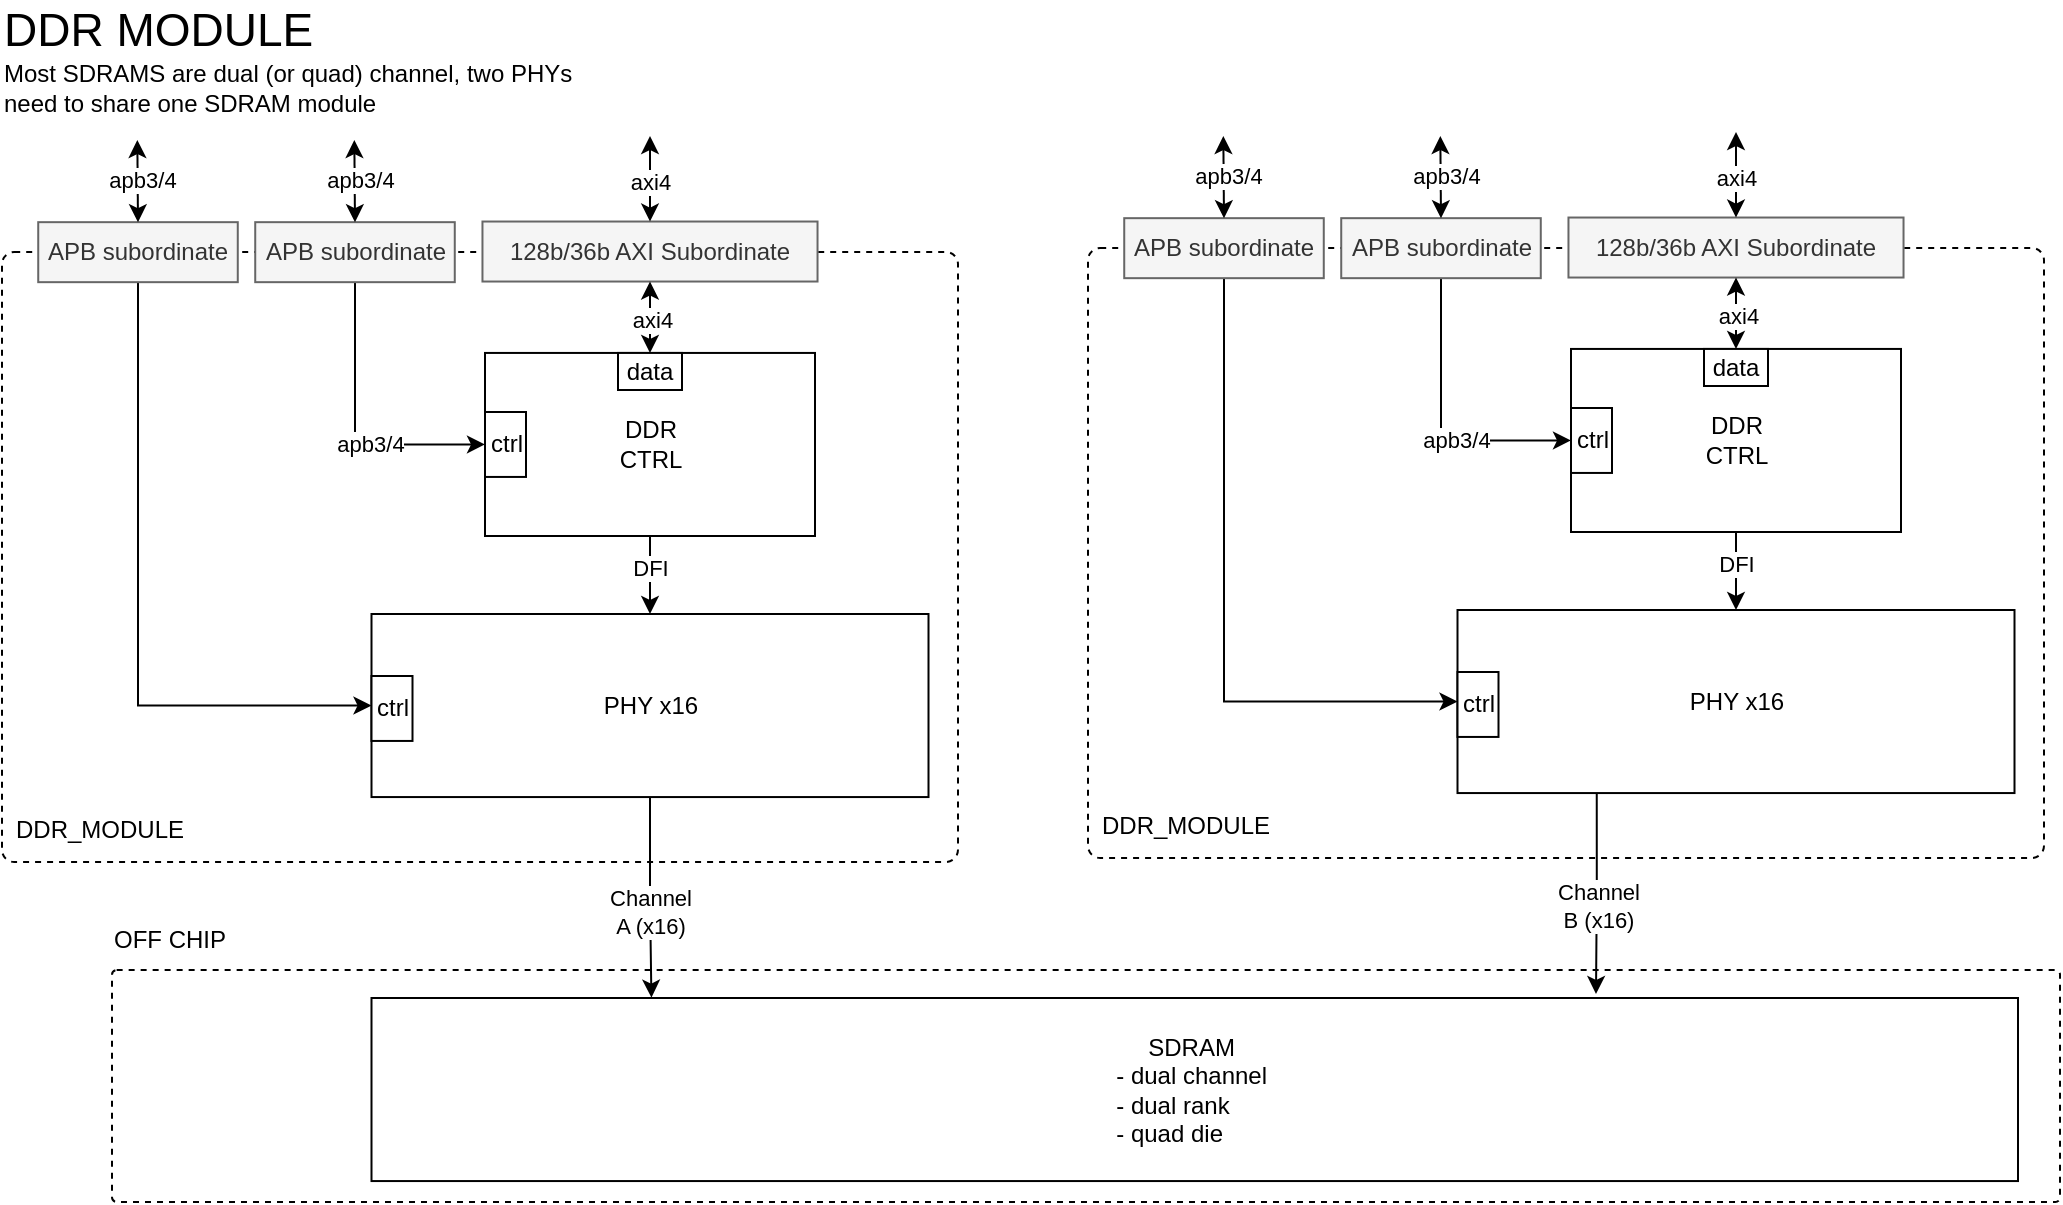 <mxfile version="23.1.5" type="embed" pages="2">
  <diagram id="9HVGjTfUsUy2gqGVubQJ" name="TSMC/SNPS">
    <mxGraphModel dx="-2913" dy="-1177" grid="1" gridSize="1" guides="1" tooltips="1" connect="1" arrows="1" fold="1" page="1" pageScale="1" pageWidth="827" pageHeight="1169" math="0" shadow="0">
      <root>
        <mxCell id="0" />
        <mxCell id="1" parent="0" />
        <mxCell id="fGbZRRczLxyMXtFy3JII-4" value="" style="rounded=1;whiteSpace=wrap;html=1;dashed=1;align=center;verticalAlign=middle;arcSize=2;fillColor=default;" parent="1" vertex="1">
          <mxGeometry x="5350" y="2966" width="974" height="116" as="geometry" />
        </mxCell>
        <mxCell id="qGXmZ7wfK9wXLIBla1jH-1" value="" style="rounded=1;whiteSpace=wrap;html=1;dashed=1;align=center;verticalAlign=middle;arcSize=2;fillColor=default;" parent="1" vertex="1">
          <mxGeometry x="5295" y="2607" width="478" height="305" as="geometry" />
        </mxCell>
        <mxCell id="qGXmZ7wfK9wXLIBla1jH-2" value="128b/36b AXI Subordinate" style="rounded=0;whiteSpace=wrap;html=1;horizontal=0;fillColor=#f5f5f5;strokeColor=#666666;rotation=90;fontColor=#333333;" parent="1" vertex="1">
          <mxGeometry x="5604" y="2523" width="30" height="167.53" as="geometry" />
        </mxCell>
        <mxCell id="qGXmZ7wfK9wXLIBla1jH-44" value="" style="endArrow=classic;html=1;rounded=0;fontColor=#000000;startArrow=classic;startFill=1;exitX=0;exitY=0.5;exitDx=0;exitDy=0;" parent="1" source="qGXmZ7wfK9wXLIBla1jH-2" edge="1">
          <mxGeometry width="50" height="50" relative="1" as="geometry">
            <mxPoint x="5611.54" y="2593" as="sourcePoint" />
            <mxPoint x="5619" y="2549" as="targetPoint" />
          </mxGeometry>
        </mxCell>
        <mxCell id="qGXmZ7wfK9wXLIBla1jH-74" value="axi4" style="edgeLabel;html=1;align=center;verticalAlign=middle;resizable=0;points=[];" parent="qGXmZ7wfK9wXLIBla1jH-44" vertex="1" connectable="0">
          <mxGeometry x="-0.049" relative="1" as="geometry">
            <mxPoint as="offset" />
          </mxGeometry>
        </mxCell>
        <mxCell id="fGbZRRczLxyMXtFy3JII-9" style="edgeStyle=orthogonalEdgeStyle;rounded=0;orthogonalLoop=1;jettySize=auto;html=1;exitX=0.5;exitY=1;exitDx=0;exitDy=0;entryX=0.5;entryY=0;entryDx=0;entryDy=0;" parent="1" source="qGXmZ7wfK9wXLIBla1jH-55" target="fGbZRRczLxyMXtFy3JII-1" edge="1">
          <mxGeometry relative="1" as="geometry" />
        </mxCell>
        <mxCell id="fGbZRRczLxyMXtFy3JII-10" value="DFI" style="edgeLabel;html=1;align=center;verticalAlign=middle;resizable=0;points=[];" parent="fGbZRRczLxyMXtFy3JII-9" connectable="0" vertex="1">
          <mxGeometry x="-0.189" relative="1" as="geometry">
            <mxPoint as="offset" />
          </mxGeometry>
        </mxCell>
        <mxCell id="qGXmZ7wfK9wXLIBla1jH-55" value="DDR&lt;br&gt;CTRL" style="whiteSpace=wrap;html=1;" parent="1" vertex="1">
          <mxGeometry x="5536.5" y="2657.47" width="165" height="91.53" as="geometry" />
        </mxCell>
        <mxCell id="qGXmZ7wfK9wXLIBla1jH-57" value="" style="endArrow=classic;html=1;rounded=0;fontColor=#000000;startArrow=classic;startFill=1;exitX=0.5;exitY=0;exitDx=0;exitDy=0;entryX=1;entryY=0.5;entryDx=0;entryDy=0;" parent="1" source="qGXmZ7wfK9wXLIBla1jH-55" target="qGXmZ7wfK9wXLIBla1jH-2" edge="1">
          <mxGeometry width="50" height="50" relative="1" as="geometry">
            <mxPoint x="5610.54" y="2664.99" as="sourcePoint" />
            <mxPoint x="5610.54" y="2620.99" as="targetPoint" />
          </mxGeometry>
        </mxCell>
        <mxCell id="qGXmZ7wfK9wXLIBla1jH-75" value="axi4" style="edgeLabel;html=1;align=center;verticalAlign=middle;resizable=0;points=[];" parent="qGXmZ7wfK9wXLIBla1jH-57" vertex="1" connectable="0">
          <mxGeometry x="-0.034" y="-1" relative="1" as="geometry">
            <mxPoint as="offset" />
          </mxGeometry>
        </mxCell>
        <mxCell id="qGXmZ7wfK9wXLIBla1jH-81" value="DDR_MODULE" style="text;html=1;strokeColor=none;fillColor=none;align=center;verticalAlign=middle;whiteSpace=wrap;rounded=0;" parent="1" vertex="1">
          <mxGeometry x="5314" y="2881" width="60" height="30" as="geometry" />
        </mxCell>
        <mxCell id="fGbZRRczLxyMXtFy3JII-27" style="edgeStyle=orthogonalEdgeStyle;rounded=0;orthogonalLoop=1;jettySize=auto;html=1;exitX=1;exitY=0.5;exitDx=0;exitDy=0;entryX=0;entryY=0.5;entryDx=0;entryDy=0;" parent="1" source="jSoi9XGv0BYkDWe7rzDO-1" target="qGXmZ7wfK9wXLIBla1jH-55" edge="1">
          <mxGeometry relative="1" as="geometry" />
        </mxCell>
        <mxCell id="fGbZRRczLxyMXtFy3JII-28" value="apb3/4" style="edgeLabel;html=1;align=center;verticalAlign=middle;resizable=0;points=[];" parent="fGbZRRczLxyMXtFy3JII-27" connectable="0" vertex="1">
          <mxGeometry x="0.205" relative="1" as="geometry">
            <mxPoint as="offset" />
          </mxGeometry>
        </mxCell>
        <mxCell id="jSoi9XGv0BYkDWe7rzDO-1" value="APB subordinate" style="rounded=0;whiteSpace=wrap;html=1;horizontal=0;fillColor=#f5f5f5;strokeColor=#666666;rotation=90;fontColor=#333333;" parent="1" vertex="1">
          <mxGeometry x="5456.5" y="2557.2" width="30" height="99.77" as="geometry" />
        </mxCell>
        <mxCell id="jSoi9XGv0BYkDWe7rzDO-2" value="" style="endArrow=classic;html=1;rounded=0;fontColor=#000000;startArrow=classic;startFill=1;exitX=0;exitY=0.5;exitDx=0;exitDy=0;" parent="1" source="jSoi9XGv0BYkDWe7rzDO-1" edge="1">
          <mxGeometry width="50" height="50" relative="1" as="geometry">
            <mxPoint x="5466" y="2589" as="sourcePoint" />
            <mxPoint x="5471.16" y="2551" as="targetPoint" />
          </mxGeometry>
        </mxCell>
        <mxCell id="jSoi9XGv0BYkDWe7rzDO-3" value="apb3/4" style="edgeLabel;html=1;align=center;verticalAlign=middle;resizable=0;points=[];" parent="jSoi9XGv0BYkDWe7rzDO-2" vertex="1" connectable="0">
          <mxGeometry x="0.023" y="-2" relative="1" as="geometry">
            <mxPoint as="offset" />
          </mxGeometry>
        </mxCell>
        <mxCell id="fGbZRRczLxyMXtFy3JII-7" style="edgeStyle=orthogonalEdgeStyle;rounded=0;orthogonalLoop=1;jettySize=auto;html=1;exitX=0.5;exitY=1;exitDx=0;exitDy=0;entryX=0.17;entryY=-0.002;entryDx=0;entryDy=0;entryPerimeter=0;" parent="1" source="fGbZRRczLxyMXtFy3JII-1" target="fGbZRRczLxyMXtFy3JII-3" edge="1">
          <mxGeometry relative="1" as="geometry" />
        </mxCell>
        <mxCell id="fGbZRRczLxyMXtFy3JII-11" value="Channel&lt;br&gt;A (x16)" style="edgeLabel;html=1;align=center;verticalAlign=middle;resizable=0;points=[];" parent="fGbZRRczLxyMXtFy3JII-7" connectable="0" vertex="1">
          <mxGeometry x="-0.051" y="-1" relative="1" as="geometry">
            <mxPoint x="1" y="9" as="offset" />
          </mxGeometry>
        </mxCell>
        <mxCell id="fGbZRRczLxyMXtFy3JII-1" value="PHY x16" style="whiteSpace=wrap;html=1;" parent="1" vertex="1">
          <mxGeometry x="5479.75" y="2788" width="278.5" height="91.53" as="geometry" />
        </mxCell>
        <mxCell id="fGbZRRczLxyMXtFy3JII-3" value="SDRAM&lt;span style=&quot;text-align: left;&quot;&gt;&amp;nbsp;&lt;/span&gt;&lt;br&gt;&lt;div style=&quot;text-align: left;&quot;&gt;- dual channel&amp;nbsp;&lt;/div&gt;&lt;div style=&quot;text-align: left;&quot;&gt;- dual rank&lt;/div&gt;&lt;div style=&quot;text-align: left;&quot;&gt;- quad die&lt;/div&gt;" style="whiteSpace=wrap;html=1;" parent="1" vertex="1">
          <mxGeometry x="5479.75" y="2980" width="823.25" height="91.53" as="geometry" />
        </mxCell>
        <mxCell id="fGbZRRczLxyMXtFy3JII-5" value="OFF CHIP" style="text;html=1;strokeColor=none;fillColor=none;align=center;verticalAlign=middle;whiteSpace=wrap;rounded=0;" parent="1" vertex="1">
          <mxGeometry x="5349" y="2936" width="60" height="30" as="geometry" />
        </mxCell>
        <mxCell id="fGbZRRczLxyMXtFy3JII-36" value="ctrl" style="whiteSpace=wrap;html=1;" parent="1" vertex="1">
          <mxGeometry x="5536.5" y="2687" width="20.5" height="32.47" as="geometry" />
        </mxCell>
        <mxCell id="fGbZRRczLxyMXtFy3JII-37" value="data" style="whiteSpace=wrap;html=1;" parent="1" vertex="1">
          <mxGeometry x="5603" y="2657.47" width="32" height="18.53" as="geometry" />
        </mxCell>
        <mxCell id="a-m9kItA0TnQh4-NYRQA-4" style="edgeStyle=orthogonalEdgeStyle;rounded=0;orthogonalLoop=1;jettySize=auto;html=1;exitX=1;exitY=0.5;exitDx=0;exitDy=0;entryX=0;entryY=0.5;entryDx=0;entryDy=0;" parent="1" source="a-m9kItA0TnQh4-NYRQA-1" target="fGbZRRczLxyMXtFy3JII-1" edge="1">
          <mxGeometry relative="1" as="geometry" />
        </mxCell>
        <mxCell id="a-m9kItA0TnQh4-NYRQA-1" value="APB subordinate" style="rounded=0;whiteSpace=wrap;html=1;horizontal=0;fillColor=#f5f5f5;strokeColor=#666666;rotation=90;fontColor=#333333;" parent="1" vertex="1">
          <mxGeometry x="5348" y="2557.2" width="30" height="99.77" as="geometry" />
        </mxCell>
        <mxCell id="a-m9kItA0TnQh4-NYRQA-2" value="" style="endArrow=classic;html=1;rounded=0;fontColor=#000000;startArrow=classic;startFill=1;exitX=0;exitY=0.5;exitDx=0;exitDy=0;" parent="1" source="a-m9kItA0TnQh4-NYRQA-1" edge="1">
          <mxGeometry width="50" height="50" relative="1" as="geometry">
            <mxPoint x="5357.5" y="2589" as="sourcePoint" />
            <mxPoint x="5362.66" y="2551" as="targetPoint" />
          </mxGeometry>
        </mxCell>
        <mxCell id="a-m9kItA0TnQh4-NYRQA-3" value="apb3/4" style="edgeLabel;html=1;align=center;verticalAlign=middle;resizable=0;points=[];" parent="a-m9kItA0TnQh4-NYRQA-2" connectable="0" vertex="1">
          <mxGeometry x="0.023" y="-2" relative="1" as="geometry">
            <mxPoint as="offset" />
          </mxGeometry>
        </mxCell>
        <mxCell id="a-m9kItA0TnQh4-NYRQA-5" value="ctrl" style="whiteSpace=wrap;html=1;" parent="1" vertex="1">
          <mxGeometry x="5479.75" y="2819" width="20.5" height="32.47" as="geometry" />
        </mxCell>
        <mxCell id="a-m9kItA0TnQh4-NYRQA-6" value="" style="rounded=1;whiteSpace=wrap;html=1;dashed=1;align=center;verticalAlign=middle;arcSize=2;fillColor=default;" parent="1" vertex="1">
          <mxGeometry x="5838" y="2605" width="478" height="305" as="geometry" />
        </mxCell>
        <mxCell id="a-m9kItA0TnQh4-NYRQA-7" value="128b/36b AXI Subordinate" style="rounded=0;whiteSpace=wrap;html=1;horizontal=0;fillColor=#f5f5f5;strokeColor=#666666;rotation=90;fontColor=#333333;" parent="1" vertex="1">
          <mxGeometry x="6147" y="2521" width="30" height="167.53" as="geometry" />
        </mxCell>
        <mxCell id="a-m9kItA0TnQh4-NYRQA-8" value="" style="endArrow=classic;html=1;rounded=0;fontColor=#000000;startArrow=classic;startFill=1;exitX=0;exitY=0.5;exitDx=0;exitDy=0;" parent="1" source="a-m9kItA0TnQh4-NYRQA-7" edge="1">
          <mxGeometry width="50" height="50" relative="1" as="geometry">
            <mxPoint x="6154.54" y="2591" as="sourcePoint" />
            <mxPoint x="6162" y="2547" as="targetPoint" />
          </mxGeometry>
        </mxCell>
        <mxCell id="a-m9kItA0TnQh4-NYRQA-9" value="axi4" style="edgeLabel;html=1;align=center;verticalAlign=middle;resizable=0;points=[];" parent="a-m9kItA0TnQh4-NYRQA-8" connectable="0" vertex="1">
          <mxGeometry x="-0.049" relative="1" as="geometry">
            <mxPoint as="offset" />
          </mxGeometry>
        </mxCell>
        <mxCell id="a-m9kItA0TnQh4-NYRQA-10" style="edgeStyle=orthogonalEdgeStyle;rounded=0;orthogonalLoop=1;jettySize=auto;html=1;exitX=0.5;exitY=1;exitDx=0;exitDy=0;entryX=0.5;entryY=0;entryDx=0;entryDy=0;" parent="1" source="a-m9kItA0TnQh4-NYRQA-12" target="a-m9kItA0TnQh4-NYRQA-25" edge="1">
          <mxGeometry relative="1" as="geometry" />
        </mxCell>
        <mxCell id="a-m9kItA0TnQh4-NYRQA-11" value="DFI" style="edgeLabel;html=1;align=center;verticalAlign=middle;resizable=0;points=[];" parent="a-m9kItA0TnQh4-NYRQA-10" connectable="0" vertex="1">
          <mxGeometry x="-0.189" relative="1" as="geometry">
            <mxPoint as="offset" />
          </mxGeometry>
        </mxCell>
        <mxCell id="a-m9kItA0TnQh4-NYRQA-12" value="DDR&lt;br&gt;CTRL" style="whiteSpace=wrap;html=1;" parent="1" vertex="1">
          <mxGeometry x="6079.5" y="2655.47" width="165" height="91.53" as="geometry" />
        </mxCell>
        <mxCell id="a-m9kItA0TnQh4-NYRQA-13" value="" style="endArrow=classic;html=1;rounded=0;fontColor=#000000;startArrow=classic;startFill=1;exitX=0.5;exitY=0;exitDx=0;exitDy=0;entryX=1;entryY=0.5;entryDx=0;entryDy=0;" parent="1" source="a-m9kItA0TnQh4-NYRQA-12" target="a-m9kItA0TnQh4-NYRQA-7" edge="1">
          <mxGeometry width="50" height="50" relative="1" as="geometry">
            <mxPoint x="6153.54" y="2662.99" as="sourcePoint" />
            <mxPoint x="6153.54" y="2618.99" as="targetPoint" />
          </mxGeometry>
        </mxCell>
        <mxCell id="a-m9kItA0TnQh4-NYRQA-14" value="axi4" style="edgeLabel;html=1;align=center;verticalAlign=middle;resizable=0;points=[];" parent="a-m9kItA0TnQh4-NYRQA-13" connectable="0" vertex="1">
          <mxGeometry x="-0.034" y="-1" relative="1" as="geometry">
            <mxPoint as="offset" />
          </mxGeometry>
        </mxCell>
        <mxCell id="a-m9kItA0TnQh4-NYRQA-15" value="DDR_MODULE" style="text;html=1;strokeColor=none;fillColor=none;align=center;verticalAlign=middle;whiteSpace=wrap;rounded=0;" parent="1" vertex="1">
          <mxGeometry x="5857" y="2879" width="60" height="30" as="geometry" />
        </mxCell>
        <mxCell id="a-m9kItA0TnQh4-NYRQA-16" style="edgeStyle=orthogonalEdgeStyle;rounded=0;orthogonalLoop=1;jettySize=auto;html=1;exitX=1;exitY=0.5;exitDx=0;exitDy=0;entryX=0;entryY=0.5;entryDx=0;entryDy=0;" parent="1" source="a-m9kItA0TnQh4-NYRQA-18" target="a-m9kItA0TnQh4-NYRQA-12" edge="1">
          <mxGeometry relative="1" as="geometry" />
        </mxCell>
        <mxCell id="a-m9kItA0TnQh4-NYRQA-17" value="apb3/4" style="edgeLabel;html=1;align=center;verticalAlign=middle;resizable=0;points=[];" parent="a-m9kItA0TnQh4-NYRQA-16" connectable="0" vertex="1">
          <mxGeometry x="0.205" relative="1" as="geometry">
            <mxPoint as="offset" />
          </mxGeometry>
        </mxCell>
        <mxCell id="a-m9kItA0TnQh4-NYRQA-18" value="APB subordinate" style="rounded=0;whiteSpace=wrap;html=1;horizontal=0;fillColor=#f5f5f5;strokeColor=#666666;rotation=90;fontColor=#333333;" parent="1" vertex="1">
          <mxGeometry x="5999.5" y="2555.2" width="30" height="99.77" as="geometry" />
        </mxCell>
        <mxCell id="a-m9kItA0TnQh4-NYRQA-19" value="" style="endArrow=classic;html=1;rounded=0;fontColor=#000000;startArrow=classic;startFill=1;exitX=0;exitY=0.5;exitDx=0;exitDy=0;" parent="1" source="a-m9kItA0TnQh4-NYRQA-18" edge="1">
          <mxGeometry width="50" height="50" relative="1" as="geometry">
            <mxPoint x="6009" y="2587" as="sourcePoint" />
            <mxPoint x="6014.16" y="2549" as="targetPoint" />
          </mxGeometry>
        </mxCell>
        <mxCell id="a-m9kItA0TnQh4-NYRQA-20" value="apb3/4" style="edgeLabel;html=1;align=center;verticalAlign=middle;resizable=0;points=[];" parent="a-m9kItA0TnQh4-NYRQA-19" connectable="0" vertex="1">
          <mxGeometry x="0.023" y="-2" relative="1" as="geometry">
            <mxPoint as="offset" />
          </mxGeometry>
        </mxCell>
        <mxCell id="a-m9kItA0TnQh4-NYRQA-21" style="edgeStyle=orthogonalEdgeStyle;rounded=0;orthogonalLoop=1;jettySize=auto;html=1;exitX=0.25;exitY=1;exitDx=0;exitDy=0;entryX=0.25;entryY=0;entryDx=0;entryDy=0;" parent="1" source="a-m9kItA0TnQh4-NYRQA-25" edge="1">
          <mxGeometry relative="1" as="geometry">
            <mxPoint x="6092" y="2978" as="targetPoint" />
          </mxGeometry>
        </mxCell>
        <mxCell id="a-m9kItA0TnQh4-NYRQA-22" value="Channel&lt;br&gt;B (x16)" style="edgeLabel;html=1;align=center;verticalAlign=middle;resizable=0;points=[];" parent="a-m9kItA0TnQh4-NYRQA-21" connectable="0" vertex="1">
          <mxGeometry x="-0.051" y="-1" relative="1" as="geometry">
            <mxPoint x="1" y="9" as="offset" />
          </mxGeometry>
        </mxCell>
        <mxCell id="a-m9kItA0TnQh4-NYRQA-25" value="PHY x16" style="whiteSpace=wrap;html=1;" parent="1" vertex="1">
          <mxGeometry x="6022.75" y="2786" width="278.5" height="91.53" as="geometry" />
        </mxCell>
        <mxCell id="a-m9kItA0TnQh4-NYRQA-27" value="ctrl" style="whiteSpace=wrap;html=1;" parent="1" vertex="1">
          <mxGeometry x="6079.5" y="2685" width="20.5" height="32.47" as="geometry" />
        </mxCell>
        <mxCell id="a-m9kItA0TnQh4-NYRQA-28" value="data" style="whiteSpace=wrap;html=1;" parent="1" vertex="1">
          <mxGeometry x="6146" y="2655.47" width="32" height="18.53" as="geometry" />
        </mxCell>
        <mxCell id="a-m9kItA0TnQh4-NYRQA-29" style="edgeStyle=orthogonalEdgeStyle;rounded=0;orthogonalLoop=1;jettySize=auto;html=1;exitX=1;exitY=0.5;exitDx=0;exitDy=0;entryX=0;entryY=0.5;entryDx=0;entryDy=0;" parent="1" source="a-m9kItA0TnQh4-NYRQA-30" target="a-m9kItA0TnQh4-NYRQA-25" edge="1">
          <mxGeometry relative="1" as="geometry" />
        </mxCell>
        <mxCell id="a-m9kItA0TnQh4-NYRQA-30" value="APB subordinate" style="rounded=0;whiteSpace=wrap;html=1;horizontal=0;fillColor=#f5f5f5;strokeColor=#666666;rotation=90;fontColor=#333333;" parent="1" vertex="1">
          <mxGeometry x="5891" y="2555.2" width="30" height="99.77" as="geometry" />
        </mxCell>
        <mxCell id="a-m9kItA0TnQh4-NYRQA-31" value="" style="endArrow=classic;html=1;rounded=0;fontColor=#000000;startArrow=classic;startFill=1;exitX=0;exitY=0.5;exitDx=0;exitDy=0;" parent="1" source="a-m9kItA0TnQh4-NYRQA-30" edge="1">
          <mxGeometry width="50" height="50" relative="1" as="geometry">
            <mxPoint x="5900.5" y="2587" as="sourcePoint" />
            <mxPoint x="5905.66" y="2549" as="targetPoint" />
          </mxGeometry>
        </mxCell>
        <mxCell id="a-m9kItA0TnQh4-NYRQA-32" value="apb3/4" style="edgeLabel;html=1;align=center;verticalAlign=middle;resizable=0;points=[];" parent="a-m9kItA0TnQh4-NYRQA-31" connectable="0" vertex="1">
          <mxGeometry x="0.023" y="-2" relative="1" as="geometry">
            <mxPoint as="offset" />
          </mxGeometry>
        </mxCell>
        <mxCell id="a-m9kItA0TnQh4-NYRQA-33" value="ctrl" style="whiteSpace=wrap;html=1;" parent="1" vertex="1">
          <mxGeometry x="6022.75" y="2817" width="20.5" height="32.47" as="geometry" />
        </mxCell>
        <mxCell id="SMmLsc3VlJCggtoXojiN-1" value="DDR MODULE" style="text;html=1;strokeColor=none;fillColor=none;align=left;verticalAlign=middle;whiteSpace=wrap;rounded=0;fontSize=23;" parent="1" vertex="1">
          <mxGeometry x="5294" y="2481" width="427" height="30" as="geometry" />
        </mxCell>
        <mxCell id="6PU2aiBOI5Ug1ko-JBqR-1" value="Most SDRAMS are dual (or quad) channel, two PHYs need to share one SDRAM module" style="text;html=1;align=left;verticalAlign=middle;whiteSpace=wrap;rounded=0;" vertex="1" parent="1">
          <mxGeometry x="5294" y="2510" width="299" height="30" as="geometry" />
        </mxCell>
      </root>
    </mxGraphModel>
  </diagram>
  <diagram name="SS/OPHY" id="s-nivH0FaCnhznx0P_Hu">
    <mxGraphModel grid="1" page="1" gridSize="1" guides="1" tooltips="1" connect="1" arrows="1" fold="1" pageScale="1" pageWidth="827" pageHeight="1169" math="0" shadow="0">
      <root>
        <mxCell id="qcG3vksVjSzKrrrbyVz4-0" />
        <mxCell id="qcG3vksVjSzKrrrbyVz4-1" parent="qcG3vksVjSzKrrrbyVz4-0" />
        <mxCell id="qcG3vksVjSzKrrrbyVz4-2" value="" style="rounded=1;whiteSpace=wrap;html=1;dashed=1;align=center;verticalAlign=middle;arcSize=2;fillColor=default;" parent="qcG3vksVjSzKrrrbyVz4-1" vertex="1">
          <mxGeometry x="4736" y="2966" width="2042" height="116" as="geometry" />
        </mxCell>
        <mxCell id="qcG3vksVjSzKrrrbyVz4-3" value="" style="rounded=1;whiteSpace=wrap;html=1;dashed=1;align=center;verticalAlign=middle;arcSize=2;fillColor=default;" parent="qcG3vksVjSzKrrrbyVz4-1" vertex="1">
          <mxGeometry x="5295" y="2607" width="478" height="305" as="geometry" />
        </mxCell>
        <mxCell id="qcG3vksVjSzKrrrbyVz4-4" value="128b/36b AXI Subordinate" style="rounded=0;whiteSpace=wrap;html=1;horizontal=0;fillColor=#f5f5f5;strokeColor=#666666;rotation=90;fontColor=#333333;" parent="qcG3vksVjSzKrrrbyVz4-1" vertex="1">
          <mxGeometry x="5604" y="2523" width="30" height="167.53" as="geometry" />
        </mxCell>
        <mxCell id="qcG3vksVjSzKrrrbyVz4-5" value="" style="endArrow=classic;html=1;rounded=0;fontColor=#000000;startArrow=classic;startFill=1;exitX=0;exitY=0.5;exitDx=0;exitDy=0;" parent="qcG3vksVjSzKrrrbyVz4-1" source="qcG3vksVjSzKrrrbyVz4-4" edge="1">
          <mxGeometry width="50" height="50" relative="1" as="geometry">
            <mxPoint x="5611.54" y="2593" as="sourcePoint" />
            <mxPoint x="5619" y="2549" as="targetPoint" />
          </mxGeometry>
        </mxCell>
        <mxCell id="qcG3vksVjSzKrrrbyVz4-6" value="axi4" style="edgeLabel;html=1;align=center;verticalAlign=middle;resizable=0;points=[];" parent="qcG3vksVjSzKrrrbyVz4-5" vertex="1" connectable="0">
          <mxGeometry x="-0.049" relative="1" as="geometry">
            <mxPoint as="offset" />
          </mxGeometry>
        </mxCell>
        <mxCell id="qcG3vksVjSzKrrrbyVz4-7" style="edgeStyle=orthogonalEdgeStyle;rounded=0;orthogonalLoop=1;jettySize=auto;html=1;exitX=0.5;exitY=1;exitDx=0;exitDy=0;entryX=0.5;entryY=0;entryDx=0;entryDy=0;" parent="qcG3vksVjSzKrrrbyVz4-1" source="qcG3vksVjSzKrrrbyVz4-9" target="qcG3vksVjSzKrrrbyVz4-22" edge="1">
          <mxGeometry relative="1" as="geometry" />
        </mxCell>
        <mxCell id="qcG3vksVjSzKrrrbyVz4-8" value="DFI" style="edgeLabel;html=1;align=center;verticalAlign=middle;resizable=0;points=[];" parent="qcG3vksVjSzKrrrbyVz4-7" connectable="0" vertex="1">
          <mxGeometry x="-0.189" relative="1" as="geometry">
            <mxPoint as="offset" />
          </mxGeometry>
        </mxCell>
        <mxCell id="qcG3vksVjSzKrrrbyVz4-9" value="DDR&lt;br&gt;CTRL" style="whiteSpace=wrap;html=1;" parent="qcG3vksVjSzKrrrbyVz4-1" vertex="1">
          <mxGeometry x="5536.5" y="2657.47" width="165" height="91.53" as="geometry" />
        </mxCell>
        <mxCell id="qcG3vksVjSzKrrrbyVz4-10" value="" style="endArrow=classic;html=1;rounded=0;fontColor=#000000;startArrow=classic;startFill=1;exitX=0.5;exitY=0;exitDx=0;exitDy=0;entryX=1;entryY=0.5;entryDx=0;entryDy=0;" parent="qcG3vksVjSzKrrrbyVz4-1" source="qcG3vksVjSzKrrrbyVz4-9" target="qcG3vksVjSzKrrrbyVz4-4" edge="1">
          <mxGeometry width="50" height="50" relative="1" as="geometry">
            <mxPoint x="5610.54" y="2664.99" as="sourcePoint" />
            <mxPoint x="5610.54" y="2620.99" as="targetPoint" />
          </mxGeometry>
        </mxCell>
        <mxCell id="qcG3vksVjSzKrrrbyVz4-11" value="axi4" style="edgeLabel;html=1;align=center;verticalAlign=middle;resizable=0;points=[];" parent="qcG3vksVjSzKrrrbyVz4-10" vertex="1" connectable="0">
          <mxGeometry x="-0.034" y="-1" relative="1" as="geometry">
            <mxPoint as="offset" />
          </mxGeometry>
        </mxCell>
        <mxCell id="qcG3vksVjSzKrrrbyVz4-12" value="DDR_MODULE" style="text;html=1;strokeColor=none;fillColor=none;align=center;verticalAlign=middle;whiteSpace=wrap;rounded=0;" parent="qcG3vksVjSzKrrrbyVz4-1" vertex="1">
          <mxGeometry x="5314" y="2881" width="60" height="30" as="geometry" />
        </mxCell>
        <mxCell id="qcG3vksVjSzKrrrbyVz4-13" style="edgeStyle=orthogonalEdgeStyle;rounded=0;orthogonalLoop=1;jettySize=auto;html=1;exitX=1;exitY=0.5;exitDx=0;exitDy=0;entryX=0;entryY=0.5;entryDx=0;entryDy=0;" parent="qcG3vksVjSzKrrrbyVz4-1" source="qcG3vksVjSzKrrrbyVz4-15" target="qcG3vksVjSzKrrrbyVz4-9" edge="1">
          <mxGeometry relative="1" as="geometry" />
        </mxCell>
        <mxCell id="qcG3vksVjSzKrrrbyVz4-14" value="apb3/4" style="edgeLabel;html=1;align=center;verticalAlign=middle;resizable=0;points=[];" parent="qcG3vksVjSzKrrrbyVz4-13" connectable="0" vertex="1">
          <mxGeometry x="0.205" relative="1" as="geometry">
            <mxPoint as="offset" />
          </mxGeometry>
        </mxCell>
        <mxCell id="qcG3vksVjSzKrrrbyVz4-15" value="APB subordinate" style="rounded=0;whiteSpace=wrap;html=1;horizontal=0;fillColor=#f5f5f5;strokeColor=#666666;rotation=90;fontColor=#333333;" parent="qcG3vksVjSzKrrrbyVz4-1" vertex="1">
          <mxGeometry x="5456.5" y="2557.2" width="30" height="99.77" as="geometry" />
        </mxCell>
        <mxCell id="qcG3vksVjSzKrrrbyVz4-16" value="" style="endArrow=classic;html=1;rounded=0;fontColor=#000000;startArrow=classic;startFill=1;exitX=0;exitY=0.5;exitDx=0;exitDy=0;" parent="qcG3vksVjSzKrrrbyVz4-1" source="qcG3vksVjSzKrrrbyVz4-15" edge="1">
          <mxGeometry width="50" height="50" relative="1" as="geometry">
            <mxPoint x="5466" y="2589" as="sourcePoint" />
            <mxPoint x="5471.16" y="2551" as="targetPoint" />
          </mxGeometry>
        </mxCell>
        <mxCell id="qcG3vksVjSzKrrrbyVz4-17" value="apb3/4" style="edgeLabel;html=1;align=center;verticalAlign=middle;resizable=0;points=[];" parent="qcG3vksVjSzKrrrbyVz4-16" vertex="1" connectable="0">
          <mxGeometry x="0.023" y="-2" relative="1" as="geometry">
            <mxPoint as="offset" />
          </mxGeometry>
        </mxCell>
        <mxCell id="qcG3vksVjSzKrrrbyVz4-20" style="edgeStyle=orthogonalEdgeStyle;rounded=0;orthogonalLoop=1;jettySize=auto;html=1;exitX=0.5;exitY=1;exitDx=0;exitDy=0;entryX=0.852;entryY=0.012;entryDx=0;entryDy=0;entryPerimeter=0;" parent="qcG3vksVjSzKrrrbyVz4-1" source="qcG3vksVjSzKrrrbyVz4-22" target="qcG3vksVjSzKrrrbyVz4-23" edge="1">
          <mxGeometry relative="1" as="geometry" />
        </mxCell>
        <mxCell id="qcG3vksVjSzKrrrbyVz4-21" value="Channel&lt;br&gt;B" style="edgeLabel;html=1;align=center;verticalAlign=middle;resizable=0;points=[];" parent="qcG3vksVjSzKrrrbyVz4-20" connectable="0" vertex="1">
          <mxGeometry x="-0.127" y="-1" relative="1" as="geometry">
            <mxPoint y="9" as="offset" />
          </mxGeometry>
        </mxCell>
        <mxCell id="qcG3vksVjSzKrrrbyVz4-22" value="PHY x16" style="whiteSpace=wrap;html=1;" parent="qcG3vksVjSzKrrrbyVz4-1" vertex="1">
          <mxGeometry x="5479.75" y="2788" width="278.5" height="91.53" as="geometry" />
        </mxCell>
        <mxCell id="qcG3vksVjSzKrrrbyVz4-23" value="SDRAM0 &lt;br&gt;&lt;div style=&quot;text-align: left;&quot;&gt;- x32&amp;nbsp;&lt;/div&gt;&lt;div style=&quot;text-align: left;&quot;&gt;- dual channel&amp;nbsp;&lt;/div&gt;&lt;div style=&quot;text-align: left;&quot;&gt;- dual rank&lt;/div&gt;" style="whiteSpace=wrap;html=1;" parent="qcG3vksVjSzKrrrbyVz4-1" vertex="1">
          <mxGeometry x="4819" y="2980" width="939.25" height="91.53" as="geometry" />
        </mxCell>
        <mxCell id="qcG3vksVjSzKrrrbyVz4-24" value="OFF CHIP" style="text;html=1;strokeColor=none;fillColor=none;align=center;verticalAlign=middle;whiteSpace=wrap;rounded=0;" parent="qcG3vksVjSzKrrrbyVz4-1" vertex="1">
          <mxGeometry x="4738" y="2968" width="60" height="30" as="geometry" />
        </mxCell>
        <mxCell id="qcG3vksVjSzKrrrbyVz4-26" value="ctrl" style="whiteSpace=wrap;html=1;" parent="qcG3vksVjSzKrrrbyVz4-1" vertex="1">
          <mxGeometry x="5536.5" y="2687" width="20.5" height="32.47" as="geometry" />
        </mxCell>
        <mxCell id="qcG3vksVjSzKrrrbyVz4-27" value="data" style="whiteSpace=wrap;html=1;" parent="qcG3vksVjSzKrrrbyVz4-1" vertex="1">
          <mxGeometry x="5603" y="2657.47" width="32" height="18.53" as="geometry" />
        </mxCell>
        <mxCell id="qcG3vksVjSzKrrrbyVz4-28" style="edgeStyle=orthogonalEdgeStyle;rounded=0;orthogonalLoop=1;jettySize=auto;html=1;exitX=1;exitY=0.5;exitDx=0;exitDy=0;entryX=0;entryY=0.5;entryDx=0;entryDy=0;" parent="qcG3vksVjSzKrrrbyVz4-1" source="qcG3vksVjSzKrrrbyVz4-29" target="qcG3vksVjSzKrrrbyVz4-22" edge="1">
          <mxGeometry relative="1" as="geometry" />
        </mxCell>
        <mxCell id="qcG3vksVjSzKrrrbyVz4-29" value="APB subordinate" style="rounded=0;whiteSpace=wrap;html=1;horizontal=0;fillColor=#f5f5f5;strokeColor=#666666;rotation=90;fontColor=#333333;" parent="qcG3vksVjSzKrrrbyVz4-1" vertex="1">
          <mxGeometry x="5348" y="2557.2" width="30" height="99.77" as="geometry" />
        </mxCell>
        <mxCell id="qcG3vksVjSzKrrrbyVz4-30" value="" style="endArrow=classic;html=1;rounded=0;fontColor=#000000;startArrow=classic;startFill=1;exitX=0;exitY=0.5;exitDx=0;exitDy=0;" parent="qcG3vksVjSzKrrrbyVz4-1" source="qcG3vksVjSzKrrrbyVz4-29" edge="1">
          <mxGeometry width="50" height="50" relative="1" as="geometry">
            <mxPoint x="5357.5" y="2589" as="sourcePoint" />
            <mxPoint x="5362.66" y="2551" as="targetPoint" />
          </mxGeometry>
        </mxCell>
        <mxCell id="qcG3vksVjSzKrrrbyVz4-31" value="apb3/4" style="edgeLabel;html=1;align=center;verticalAlign=middle;resizable=0;points=[];" parent="qcG3vksVjSzKrrrbyVz4-30" connectable="0" vertex="1">
          <mxGeometry x="0.023" y="-2" relative="1" as="geometry">
            <mxPoint as="offset" />
          </mxGeometry>
        </mxCell>
        <mxCell id="qcG3vksVjSzKrrrbyVz4-32" value="ctrl" style="whiteSpace=wrap;html=1;" parent="qcG3vksVjSzKrrrbyVz4-1" vertex="1">
          <mxGeometry x="5479.75" y="2819" width="20.5" height="32.47" as="geometry" />
        </mxCell>
        <mxCell id="6hFkUFyCnAc8H8aDH7Vp-0" value="" style="rounded=1;whiteSpace=wrap;html=1;dashed=1;align=center;verticalAlign=middle;arcSize=2;fillColor=default;" vertex="1" parent="qcG3vksVjSzKrrrbyVz4-1">
          <mxGeometry x="4795" y="2607" width="478" height="305" as="geometry" />
        </mxCell>
        <mxCell id="6hFkUFyCnAc8H8aDH7Vp-1" value="128b/36b AXI Subordinate" style="rounded=0;whiteSpace=wrap;html=1;horizontal=0;fillColor=#f5f5f5;strokeColor=#666666;rotation=90;fontColor=#333333;" vertex="1" parent="qcG3vksVjSzKrrrbyVz4-1">
          <mxGeometry x="5104" y="2523" width="30" height="167.53" as="geometry" />
        </mxCell>
        <mxCell id="6hFkUFyCnAc8H8aDH7Vp-2" value="" style="endArrow=classic;html=1;rounded=0;fontColor=#000000;startArrow=classic;startFill=1;exitX=0;exitY=0.5;exitDx=0;exitDy=0;" edge="1" parent="qcG3vksVjSzKrrrbyVz4-1" source="6hFkUFyCnAc8H8aDH7Vp-1">
          <mxGeometry width="50" height="50" relative="1" as="geometry">
            <mxPoint x="5111.54" y="2593" as="sourcePoint" />
            <mxPoint x="5119" y="2549" as="targetPoint" />
          </mxGeometry>
        </mxCell>
        <mxCell id="6hFkUFyCnAc8H8aDH7Vp-3" value="axi4" style="edgeLabel;html=1;align=center;verticalAlign=middle;resizable=0;points=[];" connectable="0" vertex="1" parent="6hFkUFyCnAc8H8aDH7Vp-2">
          <mxGeometry x="-0.049" relative="1" as="geometry">
            <mxPoint as="offset" />
          </mxGeometry>
        </mxCell>
        <mxCell id="6hFkUFyCnAc8H8aDH7Vp-4" style="edgeStyle=orthogonalEdgeStyle;rounded=0;orthogonalLoop=1;jettySize=auto;html=1;exitX=0.5;exitY=1;exitDx=0;exitDy=0;entryX=0.5;entryY=0;entryDx=0;entryDy=0;" edge="1" parent="qcG3vksVjSzKrrrbyVz4-1" source="6hFkUFyCnAc8H8aDH7Vp-6" target="6hFkUFyCnAc8H8aDH7Vp-15">
          <mxGeometry relative="1" as="geometry" />
        </mxCell>
        <mxCell id="6hFkUFyCnAc8H8aDH7Vp-5" value="DFI" style="edgeLabel;html=1;align=center;verticalAlign=middle;resizable=0;points=[];" connectable="0" vertex="1" parent="6hFkUFyCnAc8H8aDH7Vp-4">
          <mxGeometry x="-0.189" relative="1" as="geometry">
            <mxPoint as="offset" />
          </mxGeometry>
        </mxCell>
        <mxCell id="6hFkUFyCnAc8H8aDH7Vp-6" value="DDR&lt;br&gt;CTRL" style="whiteSpace=wrap;html=1;" vertex="1" parent="qcG3vksVjSzKrrrbyVz4-1">
          <mxGeometry x="5036.5" y="2657.47" width="165" height="91.53" as="geometry" />
        </mxCell>
        <mxCell id="6hFkUFyCnAc8H8aDH7Vp-7" value="" style="endArrow=classic;html=1;rounded=0;fontColor=#000000;startArrow=classic;startFill=1;exitX=0.5;exitY=0;exitDx=0;exitDy=0;entryX=1;entryY=0.5;entryDx=0;entryDy=0;" edge="1" parent="qcG3vksVjSzKrrrbyVz4-1" source="6hFkUFyCnAc8H8aDH7Vp-6" target="6hFkUFyCnAc8H8aDH7Vp-1">
          <mxGeometry width="50" height="50" relative="1" as="geometry">
            <mxPoint x="5110.54" y="2664.99" as="sourcePoint" />
            <mxPoint x="5110.54" y="2620.99" as="targetPoint" />
          </mxGeometry>
        </mxCell>
        <mxCell id="6hFkUFyCnAc8H8aDH7Vp-8" value="axi4" style="edgeLabel;html=1;align=center;verticalAlign=middle;resizable=0;points=[];" connectable="0" vertex="1" parent="6hFkUFyCnAc8H8aDH7Vp-7">
          <mxGeometry x="-0.034" y="-1" relative="1" as="geometry">
            <mxPoint as="offset" />
          </mxGeometry>
        </mxCell>
        <mxCell id="6hFkUFyCnAc8H8aDH7Vp-9" value="DDR_MODULE" style="text;html=1;strokeColor=none;fillColor=none;align=center;verticalAlign=middle;whiteSpace=wrap;rounded=0;" vertex="1" parent="qcG3vksVjSzKrrrbyVz4-1">
          <mxGeometry x="4814" y="2881" width="60" height="30" as="geometry" />
        </mxCell>
        <mxCell id="6hFkUFyCnAc8H8aDH7Vp-10" style="edgeStyle=orthogonalEdgeStyle;rounded=0;orthogonalLoop=1;jettySize=auto;html=1;exitX=1;exitY=0.5;exitDx=0;exitDy=0;entryX=0;entryY=0.5;entryDx=0;entryDy=0;" edge="1" parent="qcG3vksVjSzKrrrbyVz4-1" source="6hFkUFyCnAc8H8aDH7Vp-12" target="6hFkUFyCnAc8H8aDH7Vp-6">
          <mxGeometry relative="1" as="geometry" />
        </mxCell>
        <mxCell id="6hFkUFyCnAc8H8aDH7Vp-11" value="apb3/4" style="edgeLabel;html=1;align=center;verticalAlign=middle;resizable=0;points=[];" connectable="0" vertex="1" parent="6hFkUFyCnAc8H8aDH7Vp-10">
          <mxGeometry x="0.205" relative="1" as="geometry">
            <mxPoint as="offset" />
          </mxGeometry>
        </mxCell>
        <mxCell id="6hFkUFyCnAc8H8aDH7Vp-12" value="APB subordinate" style="rounded=0;whiteSpace=wrap;html=1;horizontal=0;fillColor=#f5f5f5;strokeColor=#666666;rotation=90;fontColor=#333333;" vertex="1" parent="qcG3vksVjSzKrrrbyVz4-1">
          <mxGeometry x="4956.5" y="2557.2" width="30" height="99.77" as="geometry" />
        </mxCell>
        <mxCell id="6hFkUFyCnAc8H8aDH7Vp-13" value="" style="endArrow=classic;html=1;rounded=0;fontColor=#000000;startArrow=classic;startFill=1;exitX=0;exitY=0.5;exitDx=0;exitDy=0;" edge="1" parent="qcG3vksVjSzKrrrbyVz4-1" source="6hFkUFyCnAc8H8aDH7Vp-12">
          <mxGeometry width="50" height="50" relative="1" as="geometry">
            <mxPoint x="4966" y="2589" as="sourcePoint" />
            <mxPoint x="4971.16" y="2551" as="targetPoint" />
          </mxGeometry>
        </mxCell>
        <mxCell id="6hFkUFyCnAc8H8aDH7Vp-14" value="apb3/4" style="edgeLabel;html=1;align=center;verticalAlign=middle;resizable=0;points=[];" connectable="0" vertex="1" parent="6hFkUFyCnAc8H8aDH7Vp-13">
          <mxGeometry x="0.023" y="-2" relative="1" as="geometry">
            <mxPoint as="offset" />
          </mxGeometry>
        </mxCell>
        <mxCell id="6hFkUFyCnAc8H8aDH7Vp-15" value="PHY x16" style="whiteSpace=wrap;html=1;" vertex="1" parent="qcG3vksVjSzKrrrbyVz4-1">
          <mxGeometry x="4979.75" y="2788" width="278.5" height="91.53" as="geometry" />
        </mxCell>
        <mxCell id="6hFkUFyCnAc8H8aDH7Vp-16" value="ctrl" style="whiteSpace=wrap;html=1;" vertex="1" parent="qcG3vksVjSzKrrrbyVz4-1">
          <mxGeometry x="5036.5" y="2687" width="20.5" height="32.47" as="geometry" />
        </mxCell>
        <mxCell id="6hFkUFyCnAc8H8aDH7Vp-17" value="data" style="whiteSpace=wrap;html=1;" vertex="1" parent="qcG3vksVjSzKrrrbyVz4-1">
          <mxGeometry x="5103" y="2657.47" width="32" height="18.53" as="geometry" />
        </mxCell>
        <mxCell id="6hFkUFyCnAc8H8aDH7Vp-18" style="edgeStyle=orthogonalEdgeStyle;rounded=0;orthogonalLoop=1;jettySize=auto;html=1;exitX=1;exitY=0.5;exitDx=0;exitDy=0;entryX=0;entryY=0.5;entryDx=0;entryDy=0;" edge="1" parent="qcG3vksVjSzKrrrbyVz4-1" source="6hFkUFyCnAc8H8aDH7Vp-19" target="6hFkUFyCnAc8H8aDH7Vp-15">
          <mxGeometry relative="1" as="geometry" />
        </mxCell>
        <mxCell id="6hFkUFyCnAc8H8aDH7Vp-19" value="APB subordinate" style="rounded=0;whiteSpace=wrap;html=1;horizontal=0;fillColor=#f5f5f5;strokeColor=#666666;rotation=90;fontColor=#333333;" vertex="1" parent="qcG3vksVjSzKrrrbyVz4-1">
          <mxGeometry x="4848" y="2557.2" width="30" height="99.77" as="geometry" />
        </mxCell>
        <mxCell id="6hFkUFyCnAc8H8aDH7Vp-20" value="" style="endArrow=classic;html=1;rounded=0;fontColor=#000000;startArrow=classic;startFill=1;exitX=0;exitY=0.5;exitDx=0;exitDy=0;" edge="1" parent="qcG3vksVjSzKrrrbyVz4-1" source="6hFkUFyCnAc8H8aDH7Vp-19">
          <mxGeometry width="50" height="50" relative="1" as="geometry">
            <mxPoint x="4857.5" y="2589" as="sourcePoint" />
            <mxPoint x="4862.66" y="2551" as="targetPoint" />
          </mxGeometry>
        </mxCell>
        <mxCell id="6hFkUFyCnAc8H8aDH7Vp-21" value="apb3/4" style="edgeLabel;html=1;align=center;verticalAlign=middle;resizable=0;points=[];" connectable="0" vertex="1" parent="6hFkUFyCnAc8H8aDH7Vp-20">
          <mxGeometry x="0.023" y="-2" relative="1" as="geometry">
            <mxPoint as="offset" />
          </mxGeometry>
        </mxCell>
        <mxCell id="6hFkUFyCnAc8H8aDH7Vp-22" value="ctrl" style="whiteSpace=wrap;html=1;" vertex="1" parent="qcG3vksVjSzKrrrbyVz4-1">
          <mxGeometry x="4979.75" y="2819" width="20.5" height="32.47" as="geometry" />
        </mxCell>
        <mxCell id="6hFkUFyCnAc8H8aDH7Vp-24" style="edgeStyle=orthogonalEdgeStyle;rounded=0;orthogonalLoop=1;jettySize=auto;html=1;exitX=0.5;exitY=1;exitDx=0;exitDy=0;entryX=0.319;entryY=0.021;entryDx=0;entryDy=0;entryPerimeter=0;" edge="1" parent="qcG3vksVjSzKrrrbyVz4-1" source="6hFkUFyCnAc8H8aDH7Vp-15" target="qcG3vksVjSzKrrrbyVz4-23">
          <mxGeometry relative="1" as="geometry" />
        </mxCell>
        <mxCell id="6hFkUFyCnAc8H8aDH7Vp-25" value="Channel&lt;br&gt;A" style="edgeLabel;html=1;align=center;verticalAlign=middle;resizable=0;points=[];" connectable="0" vertex="1" parent="6hFkUFyCnAc8H8aDH7Vp-24">
          <mxGeometry x="-0.046" y="-1" relative="1" as="geometry">
            <mxPoint as="offset" />
          </mxGeometry>
        </mxCell>
        <mxCell id="6hFkUFyCnAc8H8aDH7Vp-77" value="" style="rounded=1;whiteSpace=wrap;html=1;dashed=1;align=center;verticalAlign=middle;arcSize=2;fillColor=default;" vertex="1" parent="qcG3vksVjSzKrrrbyVz4-1">
          <mxGeometry x="6307" y="2606" width="478" height="305" as="geometry" />
        </mxCell>
        <mxCell id="6hFkUFyCnAc8H8aDH7Vp-78" value="128b/36b AXI Subordinate" style="rounded=0;whiteSpace=wrap;html=1;horizontal=0;fillColor=#f5f5f5;strokeColor=#666666;rotation=90;fontColor=#333333;" vertex="1" parent="qcG3vksVjSzKrrrbyVz4-1">
          <mxGeometry x="6616" y="2522" width="30" height="167.53" as="geometry" />
        </mxCell>
        <mxCell id="6hFkUFyCnAc8H8aDH7Vp-79" value="" style="endArrow=classic;html=1;rounded=0;fontColor=#000000;startArrow=classic;startFill=1;exitX=0;exitY=0.5;exitDx=0;exitDy=0;" edge="1" parent="qcG3vksVjSzKrrrbyVz4-1" source="6hFkUFyCnAc8H8aDH7Vp-78">
          <mxGeometry width="50" height="50" relative="1" as="geometry">
            <mxPoint x="6623.54" y="2592" as="sourcePoint" />
            <mxPoint x="6631" y="2548" as="targetPoint" />
          </mxGeometry>
        </mxCell>
        <mxCell id="6hFkUFyCnAc8H8aDH7Vp-80" value="axi4" style="edgeLabel;html=1;align=center;verticalAlign=middle;resizable=0;points=[];" connectable="0" vertex="1" parent="6hFkUFyCnAc8H8aDH7Vp-79">
          <mxGeometry x="-0.049" relative="1" as="geometry">
            <mxPoint as="offset" />
          </mxGeometry>
        </mxCell>
        <mxCell id="6hFkUFyCnAc8H8aDH7Vp-81" style="edgeStyle=orthogonalEdgeStyle;rounded=0;orthogonalLoop=1;jettySize=auto;html=1;exitX=0.5;exitY=1;exitDx=0;exitDy=0;entryX=0.5;entryY=0;entryDx=0;entryDy=0;" edge="1" parent="qcG3vksVjSzKrrrbyVz4-1" source="6hFkUFyCnAc8H8aDH7Vp-83" target="6hFkUFyCnAc8H8aDH7Vp-94">
          <mxGeometry relative="1" as="geometry" />
        </mxCell>
        <mxCell id="6hFkUFyCnAc8H8aDH7Vp-82" value="DFI" style="edgeLabel;html=1;align=center;verticalAlign=middle;resizable=0;points=[];" connectable="0" vertex="1" parent="6hFkUFyCnAc8H8aDH7Vp-81">
          <mxGeometry x="-0.189" relative="1" as="geometry">
            <mxPoint as="offset" />
          </mxGeometry>
        </mxCell>
        <mxCell id="6hFkUFyCnAc8H8aDH7Vp-83" value="DDR&lt;br&gt;CTRL" style="whiteSpace=wrap;html=1;" vertex="1" parent="qcG3vksVjSzKrrrbyVz4-1">
          <mxGeometry x="6548.5" y="2656.47" width="165" height="91.53" as="geometry" />
        </mxCell>
        <mxCell id="6hFkUFyCnAc8H8aDH7Vp-84" value="" style="endArrow=classic;html=1;rounded=0;fontColor=#000000;startArrow=classic;startFill=1;exitX=0.5;exitY=0;exitDx=0;exitDy=0;entryX=1;entryY=0.5;entryDx=0;entryDy=0;" edge="1" parent="qcG3vksVjSzKrrrbyVz4-1" source="6hFkUFyCnAc8H8aDH7Vp-83" target="6hFkUFyCnAc8H8aDH7Vp-78">
          <mxGeometry width="50" height="50" relative="1" as="geometry">
            <mxPoint x="6622.54" y="2663.99" as="sourcePoint" />
            <mxPoint x="6622.54" y="2619.99" as="targetPoint" />
          </mxGeometry>
        </mxCell>
        <mxCell id="6hFkUFyCnAc8H8aDH7Vp-85" value="axi4" style="edgeLabel;html=1;align=center;verticalAlign=middle;resizable=0;points=[];" connectable="0" vertex="1" parent="6hFkUFyCnAc8H8aDH7Vp-84">
          <mxGeometry x="-0.034" y="-1" relative="1" as="geometry">
            <mxPoint as="offset" />
          </mxGeometry>
        </mxCell>
        <mxCell id="6hFkUFyCnAc8H8aDH7Vp-86" value="DDR_MODULE" style="text;html=1;strokeColor=none;fillColor=none;align=center;verticalAlign=middle;whiteSpace=wrap;rounded=0;" vertex="1" parent="qcG3vksVjSzKrrrbyVz4-1">
          <mxGeometry x="6326" y="2880" width="60" height="30" as="geometry" />
        </mxCell>
        <mxCell id="6hFkUFyCnAc8H8aDH7Vp-87" style="edgeStyle=orthogonalEdgeStyle;rounded=0;orthogonalLoop=1;jettySize=auto;html=1;exitX=1;exitY=0.5;exitDx=0;exitDy=0;entryX=0;entryY=0.5;entryDx=0;entryDy=0;" edge="1" parent="qcG3vksVjSzKrrrbyVz4-1" source="6hFkUFyCnAc8H8aDH7Vp-89" target="6hFkUFyCnAc8H8aDH7Vp-83">
          <mxGeometry relative="1" as="geometry" />
        </mxCell>
        <mxCell id="6hFkUFyCnAc8H8aDH7Vp-88" value="apb3/4" style="edgeLabel;html=1;align=center;verticalAlign=middle;resizable=0;points=[];" connectable="0" vertex="1" parent="6hFkUFyCnAc8H8aDH7Vp-87">
          <mxGeometry x="0.205" relative="1" as="geometry">
            <mxPoint as="offset" />
          </mxGeometry>
        </mxCell>
        <mxCell id="6hFkUFyCnAc8H8aDH7Vp-89" value="APB subordinate" style="rounded=0;whiteSpace=wrap;html=1;horizontal=0;fillColor=#f5f5f5;strokeColor=#666666;rotation=90;fontColor=#333333;" vertex="1" parent="qcG3vksVjSzKrrrbyVz4-1">
          <mxGeometry x="6468.5" y="2556.2" width="30" height="99.77" as="geometry" />
        </mxCell>
        <mxCell id="6hFkUFyCnAc8H8aDH7Vp-90" value="" style="endArrow=classic;html=1;rounded=0;fontColor=#000000;startArrow=classic;startFill=1;exitX=0;exitY=0.5;exitDx=0;exitDy=0;" edge="1" parent="qcG3vksVjSzKrrrbyVz4-1" source="6hFkUFyCnAc8H8aDH7Vp-89">
          <mxGeometry width="50" height="50" relative="1" as="geometry">
            <mxPoint x="6478" y="2588" as="sourcePoint" />
            <mxPoint x="6483.16" y="2550" as="targetPoint" />
          </mxGeometry>
        </mxCell>
        <mxCell id="6hFkUFyCnAc8H8aDH7Vp-91" value="apb3/4" style="edgeLabel;html=1;align=center;verticalAlign=middle;resizable=0;points=[];" connectable="0" vertex="1" parent="6hFkUFyCnAc8H8aDH7Vp-90">
          <mxGeometry x="0.023" y="-2" relative="1" as="geometry">
            <mxPoint as="offset" />
          </mxGeometry>
        </mxCell>
        <mxCell id="6hFkUFyCnAc8H8aDH7Vp-92" style="edgeStyle=orthogonalEdgeStyle;rounded=0;orthogonalLoop=1;jettySize=auto;html=1;exitX=0.5;exitY=1;exitDx=0;exitDy=0;entryX=0.852;entryY=0.012;entryDx=0;entryDy=0;entryPerimeter=0;" edge="1" parent="qcG3vksVjSzKrrrbyVz4-1" source="6hFkUFyCnAc8H8aDH7Vp-94" target="6hFkUFyCnAc8H8aDH7Vp-95">
          <mxGeometry relative="1" as="geometry" />
        </mxCell>
        <mxCell id="6hFkUFyCnAc8H8aDH7Vp-93" value="Channel&lt;br&gt;B" style="edgeLabel;html=1;align=center;verticalAlign=middle;resizable=0;points=[];" connectable="0" vertex="1" parent="6hFkUFyCnAc8H8aDH7Vp-92">
          <mxGeometry x="-0.127" y="-1" relative="1" as="geometry">
            <mxPoint y="9" as="offset" />
          </mxGeometry>
        </mxCell>
        <mxCell id="6hFkUFyCnAc8H8aDH7Vp-94" value="PHY x16" style="whiteSpace=wrap;html=1;" vertex="1" parent="qcG3vksVjSzKrrrbyVz4-1">
          <mxGeometry x="6491.75" y="2787" width="278.5" height="91.53" as="geometry" />
        </mxCell>
        <mxCell id="6hFkUFyCnAc8H8aDH7Vp-95" value="SDRAM1&lt;br&gt;&lt;div style=&quot;text-align: left;&quot;&gt;- x32&amp;nbsp;&lt;/div&gt;&lt;div style=&quot;text-align: left;&quot;&gt;- dual channel&amp;nbsp;&lt;/div&gt;&lt;div style=&quot;text-align: left;&quot;&gt;- dual rank&lt;/div&gt;" style="whiteSpace=wrap;html=1;" vertex="1" parent="qcG3vksVjSzKrrrbyVz4-1">
          <mxGeometry x="5831" y="2979" width="939.25" height="91.53" as="geometry" />
        </mxCell>
        <mxCell id="6hFkUFyCnAc8H8aDH7Vp-96" value="ctrl" style="whiteSpace=wrap;html=1;" vertex="1" parent="qcG3vksVjSzKrrrbyVz4-1">
          <mxGeometry x="6548.5" y="2686" width="20.5" height="32.47" as="geometry" />
        </mxCell>
        <mxCell id="6hFkUFyCnAc8H8aDH7Vp-97" value="data" style="whiteSpace=wrap;html=1;" vertex="1" parent="qcG3vksVjSzKrrrbyVz4-1">
          <mxGeometry x="6615" y="2656.47" width="32" height="18.53" as="geometry" />
        </mxCell>
        <mxCell id="6hFkUFyCnAc8H8aDH7Vp-98" style="edgeStyle=orthogonalEdgeStyle;rounded=0;orthogonalLoop=1;jettySize=auto;html=1;exitX=1;exitY=0.5;exitDx=0;exitDy=0;entryX=0;entryY=0.5;entryDx=0;entryDy=0;" edge="1" parent="qcG3vksVjSzKrrrbyVz4-1" source="6hFkUFyCnAc8H8aDH7Vp-99" target="6hFkUFyCnAc8H8aDH7Vp-94">
          <mxGeometry relative="1" as="geometry" />
        </mxCell>
        <mxCell id="6hFkUFyCnAc8H8aDH7Vp-99" value="APB subordinate" style="rounded=0;whiteSpace=wrap;html=1;horizontal=0;fillColor=#f5f5f5;strokeColor=#666666;rotation=90;fontColor=#333333;" vertex="1" parent="qcG3vksVjSzKrrrbyVz4-1">
          <mxGeometry x="6360" y="2556.2" width="30" height="99.77" as="geometry" />
        </mxCell>
        <mxCell id="6hFkUFyCnAc8H8aDH7Vp-100" value="" style="endArrow=classic;html=1;rounded=0;fontColor=#000000;startArrow=classic;startFill=1;exitX=0;exitY=0.5;exitDx=0;exitDy=0;" edge="1" parent="qcG3vksVjSzKrrrbyVz4-1" source="6hFkUFyCnAc8H8aDH7Vp-99">
          <mxGeometry width="50" height="50" relative="1" as="geometry">
            <mxPoint x="6369.5" y="2588" as="sourcePoint" />
            <mxPoint x="6374.66" y="2550" as="targetPoint" />
          </mxGeometry>
        </mxCell>
        <mxCell id="6hFkUFyCnAc8H8aDH7Vp-101" value="apb3/4" style="edgeLabel;html=1;align=center;verticalAlign=middle;resizable=0;points=[];" connectable="0" vertex="1" parent="6hFkUFyCnAc8H8aDH7Vp-100">
          <mxGeometry x="0.023" y="-2" relative="1" as="geometry">
            <mxPoint as="offset" />
          </mxGeometry>
        </mxCell>
        <mxCell id="6hFkUFyCnAc8H8aDH7Vp-102" value="ctrl" style="whiteSpace=wrap;html=1;" vertex="1" parent="qcG3vksVjSzKrrrbyVz4-1">
          <mxGeometry x="6491.75" y="2818" width="20.5" height="32.47" as="geometry" />
        </mxCell>
        <mxCell id="6hFkUFyCnAc8H8aDH7Vp-103" value="" style="rounded=1;whiteSpace=wrap;html=1;dashed=1;align=center;verticalAlign=middle;arcSize=2;fillColor=default;" vertex="1" parent="qcG3vksVjSzKrrrbyVz4-1">
          <mxGeometry x="5807" y="2606" width="478" height="305" as="geometry" />
        </mxCell>
        <mxCell id="6hFkUFyCnAc8H8aDH7Vp-104" value="128b/36b AXI Subordinate" style="rounded=0;whiteSpace=wrap;html=1;horizontal=0;fillColor=#f5f5f5;strokeColor=#666666;rotation=90;fontColor=#333333;" vertex="1" parent="qcG3vksVjSzKrrrbyVz4-1">
          <mxGeometry x="6116" y="2522" width="30" height="167.53" as="geometry" />
        </mxCell>
        <mxCell id="6hFkUFyCnAc8H8aDH7Vp-105" value="" style="endArrow=classic;html=1;rounded=0;fontColor=#000000;startArrow=classic;startFill=1;exitX=0;exitY=0.5;exitDx=0;exitDy=0;" edge="1" parent="qcG3vksVjSzKrrrbyVz4-1" source="6hFkUFyCnAc8H8aDH7Vp-104">
          <mxGeometry width="50" height="50" relative="1" as="geometry">
            <mxPoint x="6123.54" y="2592" as="sourcePoint" />
            <mxPoint x="6131" y="2548" as="targetPoint" />
          </mxGeometry>
        </mxCell>
        <mxCell id="6hFkUFyCnAc8H8aDH7Vp-106" value="axi4" style="edgeLabel;html=1;align=center;verticalAlign=middle;resizable=0;points=[];" connectable="0" vertex="1" parent="6hFkUFyCnAc8H8aDH7Vp-105">
          <mxGeometry x="-0.049" relative="1" as="geometry">
            <mxPoint as="offset" />
          </mxGeometry>
        </mxCell>
        <mxCell id="6hFkUFyCnAc8H8aDH7Vp-107" style="edgeStyle=orthogonalEdgeStyle;rounded=0;orthogonalLoop=1;jettySize=auto;html=1;exitX=0.5;exitY=1;exitDx=0;exitDy=0;entryX=0.5;entryY=0;entryDx=0;entryDy=0;" edge="1" parent="qcG3vksVjSzKrrrbyVz4-1" source="6hFkUFyCnAc8H8aDH7Vp-109" target="6hFkUFyCnAc8H8aDH7Vp-118">
          <mxGeometry relative="1" as="geometry" />
        </mxCell>
        <mxCell id="6hFkUFyCnAc8H8aDH7Vp-108" value="DFI" style="edgeLabel;html=1;align=center;verticalAlign=middle;resizable=0;points=[];" connectable="0" vertex="1" parent="6hFkUFyCnAc8H8aDH7Vp-107">
          <mxGeometry x="-0.189" relative="1" as="geometry">
            <mxPoint as="offset" />
          </mxGeometry>
        </mxCell>
        <mxCell id="6hFkUFyCnAc8H8aDH7Vp-109" value="DDR&lt;br&gt;CTRL" style="whiteSpace=wrap;html=1;" vertex="1" parent="qcG3vksVjSzKrrrbyVz4-1">
          <mxGeometry x="6048.5" y="2656.47" width="165" height="91.53" as="geometry" />
        </mxCell>
        <mxCell id="6hFkUFyCnAc8H8aDH7Vp-110" value="" style="endArrow=classic;html=1;rounded=0;fontColor=#000000;startArrow=classic;startFill=1;exitX=0.5;exitY=0;exitDx=0;exitDy=0;entryX=1;entryY=0.5;entryDx=0;entryDy=0;" edge="1" parent="qcG3vksVjSzKrrrbyVz4-1" source="6hFkUFyCnAc8H8aDH7Vp-109" target="6hFkUFyCnAc8H8aDH7Vp-104">
          <mxGeometry width="50" height="50" relative="1" as="geometry">
            <mxPoint x="6122.54" y="2663.99" as="sourcePoint" />
            <mxPoint x="6122.54" y="2619.99" as="targetPoint" />
          </mxGeometry>
        </mxCell>
        <mxCell id="6hFkUFyCnAc8H8aDH7Vp-111" value="axi4" style="edgeLabel;html=1;align=center;verticalAlign=middle;resizable=0;points=[];" connectable="0" vertex="1" parent="6hFkUFyCnAc8H8aDH7Vp-110">
          <mxGeometry x="-0.034" y="-1" relative="1" as="geometry">
            <mxPoint as="offset" />
          </mxGeometry>
        </mxCell>
        <mxCell id="6hFkUFyCnAc8H8aDH7Vp-112" value="DDR_MODULE" style="text;html=1;strokeColor=none;fillColor=none;align=center;verticalAlign=middle;whiteSpace=wrap;rounded=0;" vertex="1" parent="qcG3vksVjSzKrrrbyVz4-1">
          <mxGeometry x="5826" y="2880" width="60" height="30" as="geometry" />
        </mxCell>
        <mxCell id="6hFkUFyCnAc8H8aDH7Vp-113" style="edgeStyle=orthogonalEdgeStyle;rounded=0;orthogonalLoop=1;jettySize=auto;html=1;exitX=1;exitY=0.5;exitDx=0;exitDy=0;entryX=0;entryY=0.5;entryDx=0;entryDy=0;" edge="1" parent="qcG3vksVjSzKrrrbyVz4-1" source="6hFkUFyCnAc8H8aDH7Vp-115" target="6hFkUFyCnAc8H8aDH7Vp-109">
          <mxGeometry relative="1" as="geometry" />
        </mxCell>
        <mxCell id="6hFkUFyCnAc8H8aDH7Vp-114" value="apb3/4" style="edgeLabel;html=1;align=center;verticalAlign=middle;resizable=0;points=[];" connectable="0" vertex="1" parent="6hFkUFyCnAc8H8aDH7Vp-113">
          <mxGeometry x="0.205" relative="1" as="geometry">
            <mxPoint as="offset" />
          </mxGeometry>
        </mxCell>
        <mxCell id="6hFkUFyCnAc8H8aDH7Vp-115" value="APB subordinate" style="rounded=0;whiteSpace=wrap;html=1;horizontal=0;fillColor=#f5f5f5;strokeColor=#666666;rotation=90;fontColor=#333333;" vertex="1" parent="qcG3vksVjSzKrrrbyVz4-1">
          <mxGeometry x="5968.5" y="2556.2" width="30" height="99.77" as="geometry" />
        </mxCell>
        <mxCell id="6hFkUFyCnAc8H8aDH7Vp-116" value="" style="endArrow=classic;html=1;rounded=0;fontColor=#000000;startArrow=classic;startFill=1;exitX=0;exitY=0.5;exitDx=0;exitDy=0;" edge="1" parent="qcG3vksVjSzKrrrbyVz4-1" source="6hFkUFyCnAc8H8aDH7Vp-115">
          <mxGeometry width="50" height="50" relative="1" as="geometry">
            <mxPoint x="5978" y="2588" as="sourcePoint" />
            <mxPoint x="5983.16" y="2550" as="targetPoint" />
          </mxGeometry>
        </mxCell>
        <mxCell id="6hFkUFyCnAc8H8aDH7Vp-117" value="apb3/4" style="edgeLabel;html=1;align=center;verticalAlign=middle;resizable=0;points=[];" connectable="0" vertex="1" parent="6hFkUFyCnAc8H8aDH7Vp-116">
          <mxGeometry x="0.023" y="-2" relative="1" as="geometry">
            <mxPoint as="offset" />
          </mxGeometry>
        </mxCell>
        <mxCell id="6hFkUFyCnAc8H8aDH7Vp-118" value="PHY x16" style="whiteSpace=wrap;html=1;" vertex="1" parent="qcG3vksVjSzKrrrbyVz4-1">
          <mxGeometry x="5991.75" y="2787" width="278.5" height="91.53" as="geometry" />
        </mxCell>
        <mxCell id="6hFkUFyCnAc8H8aDH7Vp-119" value="ctrl" style="whiteSpace=wrap;html=1;" vertex="1" parent="qcG3vksVjSzKrrrbyVz4-1">
          <mxGeometry x="6048.5" y="2686" width="20.5" height="32.47" as="geometry" />
        </mxCell>
        <mxCell id="6hFkUFyCnAc8H8aDH7Vp-120" value="data" style="whiteSpace=wrap;html=1;" vertex="1" parent="qcG3vksVjSzKrrrbyVz4-1">
          <mxGeometry x="6115" y="2656.47" width="32" height="18.53" as="geometry" />
        </mxCell>
        <mxCell id="6hFkUFyCnAc8H8aDH7Vp-121" style="edgeStyle=orthogonalEdgeStyle;rounded=0;orthogonalLoop=1;jettySize=auto;html=1;exitX=1;exitY=0.5;exitDx=0;exitDy=0;entryX=0;entryY=0.5;entryDx=0;entryDy=0;" edge="1" parent="qcG3vksVjSzKrrrbyVz4-1" source="6hFkUFyCnAc8H8aDH7Vp-122" target="6hFkUFyCnAc8H8aDH7Vp-118">
          <mxGeometry relative="1" as="geometry" />
        </mxCell>
        <mxCell id="6hFkUFyCnAc8H8aDH7Vp-122" value="APB subordinate" style="rounded=0;whiteSpace=wrap;html=1;horizontal=0;fillColor=#f5f5f5;strokeColor=#666666;rotation=90;fontColor=#333333;" vertex="1" parent="qcG3vksVjSzKrrrbyVz4-1">
          <mxGeometry x="5860" y="2556.2" width="30" height="99.77" as="geometry" />
        </mxCell>
        <mxCell id="6hFkUFyCnAc8H8aDH7Vp-123" value="" style="endArrow=classic;html=1;rounded=0;fontColor=#000000;startArrow=classic;startFill=1;exitX=0;exitY=0.5;exitDx=0;exitDy=0;" edge="1" parent="qcG3vksVjSzKrrrbyVz4-1" source="6hFkUFyCnAc8H8aDH7Vp-122">
          <mxGeometry width="50" height="50" relative="1" as="geometry">
            <mxPoint x="5869.5" y="2588" as="sourcePoint" />
            <mxPoint x="5874.66" y="2550" as="targetPoint" />
          </mxGeometry>
        </mxCell>
        <mxCell id="6hFkUFyCnAc8H8aDH7Vp-124" value="apb3/4" style="edgeLabel;html=1;align=center;verticalAlign=middle;resizable=0;points=[];" connectable="0" vertex="1" parent="6hFkUFyCnAc8H8aDH7Vp-123">
          <mxGeometry x="0.023" y="-2" relative="1" as="geometry">
            <mxPoint as="offset" />
          </mxGeometry>
        </mxCell>
        <mxCell id="6hFkUFyCnAc8H8aDH7Vp-125" value="ctrl" style="whiteSpace=wrap;html=1;" vertex="1" parent="qcG3vksVjSzKrrrbyVz4-1">
          <mxGeometry x="5991.75" y="2818" width="20.5" height="32.47" as="geometry" />
        </mxCell>
        <mxCell id="6hFkUFyCnAc8H8aDH7Vp-126" style="edgeStyle=orthogonalEdgeStyle;rounded=0;orthogonalLoop=1;jettySize=auto;html=1;exitX=0.5;exitY=1;exitDx=0;exitDy=0;entryX=0.319;entryY=0.021;entryDx=0;entryDy=0;entryPerimeter=0;" edge="1" parent="qcG3vksVjSzKrrrbyVz4-1" source="6hFkUFyCnAc8H8aDH7Vp-118" target="6hFkUFyCnAc8H8aDH7Vp-95">
          <mxGeometry relative="1" as="geometry" />
        </mxCell>
        <mxCell id="6hFkUFyCnAc8H8aDH7Vp-127" value="Channel&lt;br&gt;A" style="edgeLabel;html=1;align=center;verticalAlign=middle;resizable=0;points=[];" connectable="0" vertex="1" parent="6hFkUFyCnAc8H8aDH7Vp-126">
          <mxGeometry x="-0.046" y="-1" relative="1" as="geometry">
            <mxPoint as="offset" />
          </mxGeometry>
        </mxCell>
        <mxCell id="6hFkUFyCnAc8H8aDH7Vp-128" value="4 DDR MODULES &amp;nbsp;for x64 6800MT/s" style="text;html=1;strokeColor=none;fillColor=none;align=left;verticalAlign=middle;whiteSpace=wrap;rounded=0;fontSize=23;" vertex="1" parent="qcG3vksVjSzKrrrbyVz4-1">
          <mxGeometry x="4736" y="2495" width="427" height="30" as="geometry" />
        </mxCell>
      </root>
    </mxGraphModel>
  </diagram>
</mxfile>
